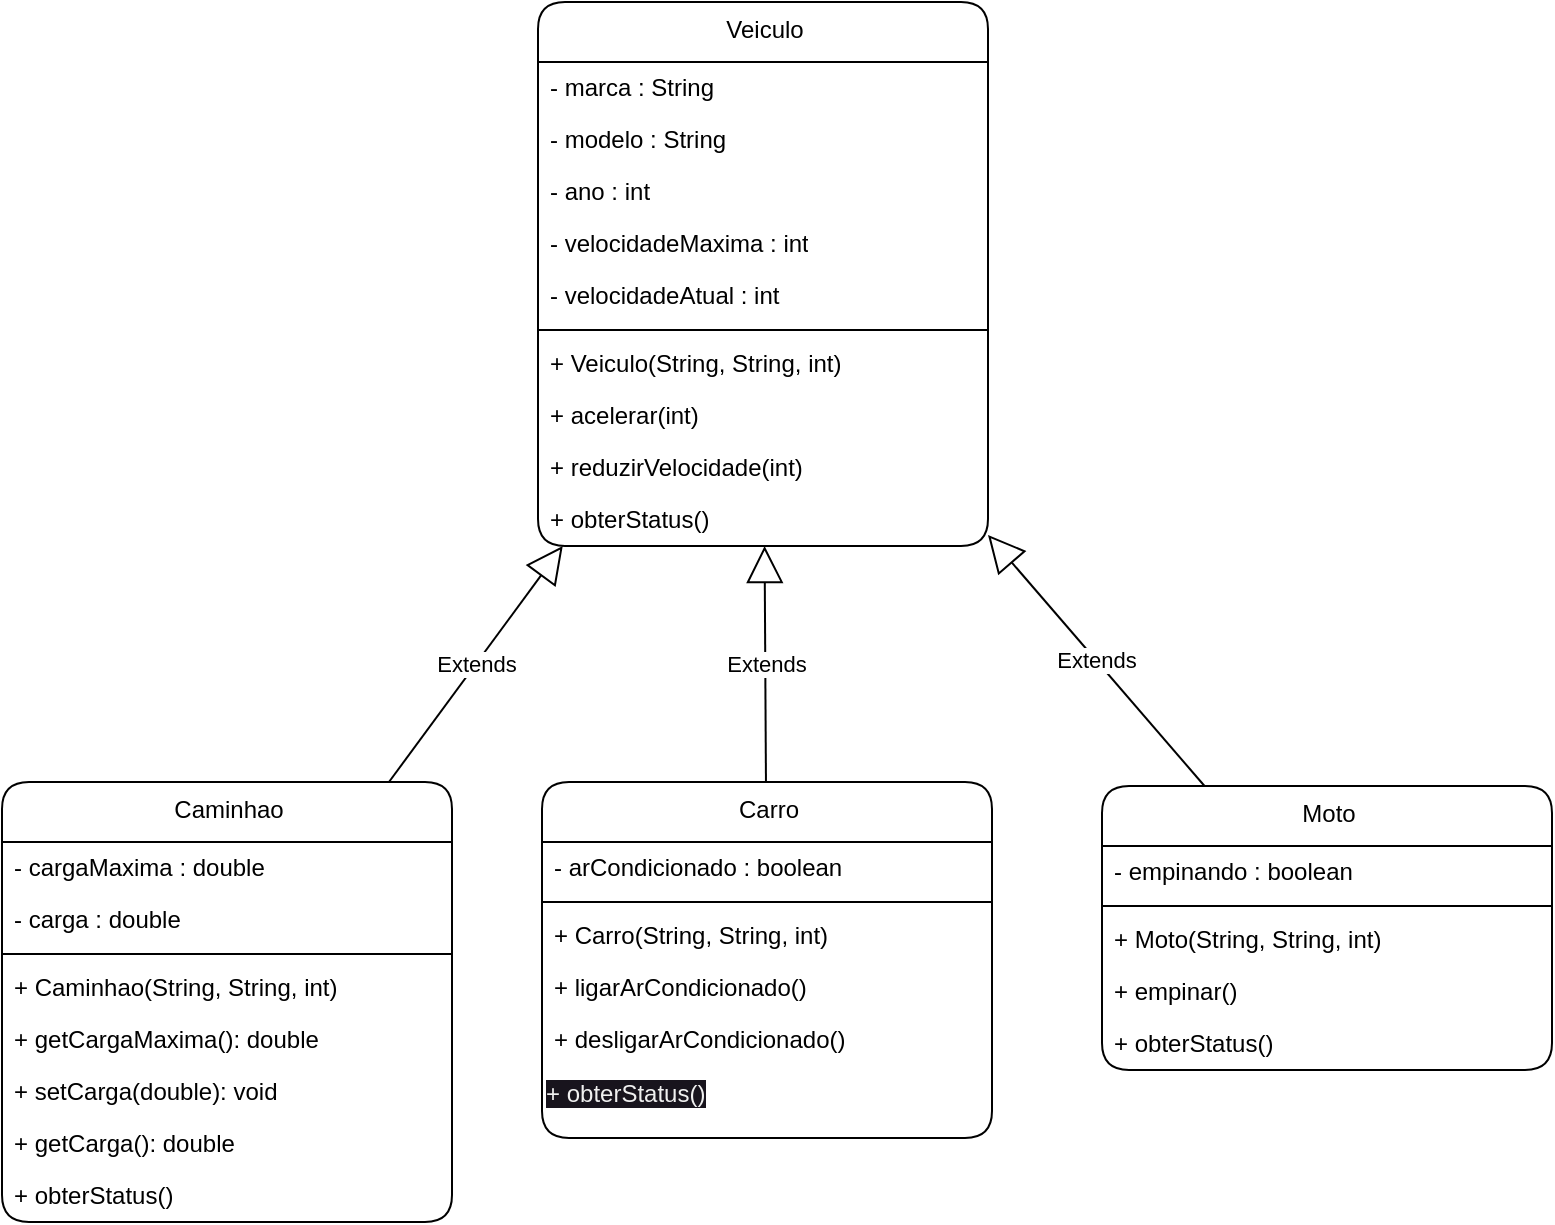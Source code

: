 <mxfile>
    <diagram id="trvBC6H5skII7hc3tFt0" name="Page-1">
        <mxGraphModel dx="764" dy="788" grid="0" gridSize="10" guides="1" tooltips="1" connect="1" arrows="1" fold="1" page="0" pageScale="1" pageWidth="850" pageHeight="1100" background="none" math="0" shadow="0">
            <root>
                <mxCell id="0"/>
                <mxCell id="1" parent="0"/>
                <mxCell id="2" value="Caminhao" style="swimlane;fontStyle=0;align=center;verticalAlign=top;childLayout=stackLayout;horizontal=1;startSize=30;horizontalStack=0;resizeParent=1;resizeParentMax=0;resizeLast=0;collapsible=0;marginBottom=0;html=1;rounded=1;" parent="1" vertex="1">
                    <mxGeometry x="50" y="80" width="225" height="220" as="geometry"/>
                </mxCell>
                <mxCell id="3" value="- cargaMaxima : double" style="text;html=1;strokeColor=none;fillColor=none;align=left;verticalAlign=middle;spacingLeft=4;spacingRight=4;overflow=hidden;rotatable=0;points=[[0,0.5],[1,0.5]];portConstraint=eastwest;rounded=1;" parent="2" vertex="1">
                    <mxGeometry y="30" width="225" height="26" as="geometry"/>
                </mxCell>
                <mxCell id="4" value="- carga : double" style="text;html=1;strokeColor=none;fillColor=none;align=left;verticalAlign=middle;spacingLeft=4;spacingRight=4;overflow=hidden;rotatable=0;points=[[0,0.5],[1,0.5]];portConstraint=eastwest;rounded=1;" parent="2" vertex="1">
                    <mxGeometry y="56" width="225" height="26" as="geometry"/>
                </mxCell>
                <mxCell id="5" style="line;strokeWidth=1;fillColor=none;align=left;verticalAlign=middle;spacingTop=-1;spacingLeft=3;spacingRight=3;rotatable=0;labelPosition=right;points=[];portConstraint=eastwest;rounded=1;" parent="2" vertex="1">
                    <mxGeometry y="82" width="225" height="8" as="geometry"/>
                </mxCell>
                <mxCell id="6" value="+ Caminhao(String, String, int)" style="text;html=1;strokeColor=none;fillColor=none;align=left;verticalAlign=middle;spacingLeft=4;spacingRight=4;overflow=hidden;rotatable=0;points=[[0,0.5],[1,0.5]];portConstraint=eastwest;rounded=1;" parent="2" vertex="1">
                    <mxGeometry y="90" width="225" height="26" as="geometry"/>
                </mxCell>
                <mxCell id="7" value="+ getCargaMaxima(): double" style="text;html=1;strokeColor=none;fillColor=none;align=left;verticalAlign=middle;spacingLeft=4;spacingRight=4;overflow=hidden;rotatable=0;points=[[0,0.5],[1,0.5]];portConstraint=eastwest;rounded=1;" parent="2" vertex="1">
                    <mxGeometry y="116" width="225" height="26" as="geometry"/>
                </mxCell>
                <mxCell id="8" value="+ setCarga(double): void" style="text;html=1;strokeColor=none;fillColor=none;align=left;verticalAlign=middle;spacingLeft=4;spacingRight=4;overflow=hidden;rotatable=0;points=[[0,0.5],[1,0.5]];portConstraint=eastwest;rounded=1;" parent="2" vertex="1">
                    <mxGeometry y="142" width="225" height="26" as="geometry"/>
                </mxCell>
                <mxCell id="9" value="+ getCarga(): double" style="text;html=1;strokeColor=none;fillColor=none;align=left;verticalAlign=middle;spacingLeft=4;spacingRight=4;overflow=hidden;rotatable=0;points=[[0,0.5],[1,0.5]];portConstraint=eastwest;rounded=1;" parent="2" vertex="1">
                    <mxGeometry y="168" width="225" height="26" as="geometry"/>
                </mxCell>
                <mxCell id="45" value="+ obterStatus()" style="text;html=1;strokeColor=none;fillColor=none;align=left;verticalAlign=middle;spacingLeft=4;spacingRight=4;overflow=hidden;rotatable=0;points=[[0,0.5],[1,0.5]];portConstraint=eastwest;rounded=1;" vertex="1" parent="2">
                    <mxGeometry y="194" width="225" height="26" as="geometry"/>
                </mxCell>
                <mxCell id="11" value="Carro" style="swimlane;fontStyle=0;align=center;verticalAlign=top;childLayout=stackLayout;horizontal=1;startSize=30;horizontalStack=0;resizeParent=1;resizeParentMax=0;resizeLast=0;collapsible=0;marginBottom=0;html=1;rounded=1;" parent="1" vertex="1">
                    <mxGeometry x="320" y="80" width="225" height="178" as="geometry"/>
                </mxCell>
                <mxCell id="12" value="- arCondicionado : boolean" style="text;html=1;strokeColor=none;fillColor=none;align=left;verticalAlign=middle;spacingLeft=4;spacingRight=4;overflow=hidden;rotatable=0;points=[[0,0.5],[1,0.5]];portConstraint=eastwest;rounded=1;" parent="11" vertex="1">
                    <mxGeometry y="30" width="225" height="26" as="geometry"/>
                </mxCell>
                <mxCell id="13" style="line;strokeWidth=1;fillColor=none;align=left;verticalAlign=middle;spacingTop=-1;spacingLeft=3;spacingRight=3;rotatable=0;labelPosition=right;points=[];portConstraint=eastwest;rounded=1;" parent="11" vertex="1">
                    <mxGeometry y="56" width="225" height="8" as="geometry"/>
                </mxCell>
                <mxCell id="14" value="+ Carro(String, String, int)" style="text;html=1;strokeColor=none;fillColor=none;align=left;verticalAlign=middle;spacingLeft=4;spacingRight=4;overflow=hidden;rotatable=0;points=[[0,0.5],[1,0.5]];portConstraint=eastwest;rounded=1;" parent="11" vertex="1">
                    <mxGeometry y="64" width="225" height="26" as="geometry"/>
                </mxCell>
                <mxCell id="47" value="+ ligarArCondicionado()" style="text;html=1;strokeColor=none;fillColor=none;align=left;verticalAlign=middle;spacingLeft=4;spacingRight=4;overflow=hidden;rotatable=0;points=[[0,0.5],[1,0.5]];portConstraint=eastwest;rounded=1;" vertex="1" parent="11">
                    <mxGeometry y="90" width="225" height="26" as="geometry"/>
                </mxCell>
                <mxCell id="44" value="+ desligarArCondicionado()" style="text;html=1;strokeColor=none;fillColor=none;align=left;verticalAlign=middle;spacingLeft=4;spacingRight=4;overflow=hidden;rotatable=0;points=[[0,0.5],[1,0.5]];portConstraint=eastwest;rounded=1;" vertex="1" parent="11">
                    <mxGeometry y="116" width="225" height="26" as="geometry"/>
                </mxCell>
                <mxCell id="46" value="&lt;span style=&quot;color: rgb(240, 240, 240); font-family: Helvetica; font-size: 12px; font-style: normal; font-variant-ligatures: normal; font-variant-caps: normal; font-weight: 400; letter-spacing: normal; orphans: 2; text-align: left; text-indent: 0px; text-transform: none; widows: 2; word-spacing: 0px; -webkit-text-stroke-width: 0px; background-color: rgb(24, 20, 29); text-decoration-thickness: initial; text-decoration-style: initial; text-decoration-color: initial; float: none; display: inline !important;&quot;&gt;+ obterStatus()&lt;/span&gt;" style="text;whiteSpace=wrap;html=1;" vertex="1" parent="11">
                    <mxGeometry y="142" width="225" height="36" as="geometry"/>
                </mxCell>
                <mxCell id="18" value="Moto" style="swimlane;fontStyle=0;align=center;verticalAlign=top;childLayout=stackLayout;horizontal=1;startSize=30;horizontalStack=0;resizeParent=1;resizeParentMax=0;resizeLast=0;collapsible=0;marginBottom=0;html=1;rounded=1;" parent="1" vertex="1">
                    <mxGeometry x="600" y="82" width="225" height="142" as="geometry"/>
                </mxCell>
                <mxCell id="19" value="- empinando : boolean" style="text;html=1;strokeColor=none;fillColor=none;align=left;verticalAlign=middle;spacingLeft=4;spacingRight=4;overflow=hidden;rotatable=0;points=[[0,0.5],[1,0.5]];portConstraint=eastwest;rounded=1;" parent="18" vertex="1">
                    <mxGeometry y="30" width="225" height="26" as="geometry"/>
                </mxCell>
                <mxCell id="20" style="line;strokeWidth=1;fillColor=none;align=left;verticalAlign=middle;spacingTop=-1;spacingLeft=3;spacingRight=3;rotatable=0;labelPosition=right;points=[];portConstraint=eastwest;rounded=1;" parent="18" vertex="1">
                    <mxGeometry y="56" width="225" height="8" as="geometry"/>
                </mxCell>
                <mxCell id="21" value="+ Moto(String, String, int)" style="text;html=1;strokeColor=none;fillColor=none;align=left;verticalAlign=middle;spacingLeft=4;spacingRight=4;overflow=hidden;rotatable=0;points=[[0,0.5],[1,0.5]];portConstraint=eastwest;rounded=1;" parent="18" vertex="1">
                    <mxGeometry y="64" width="225" height="26" as="geometry"/>
                </mxCell>
                <mxCell id="48" value="+ empinar()" style="text;html=1;strokeColor=none;fillColor=none;align=left;verticalAlign=middle;spacingLeft=4;spacingRight=4;overflow=hidden;rotatable=0;points=[[0,0.5],[1,0.5]];portConstraint=eastwest;rounded=1;" vertex="1" parent="18">
                    <mxGeometry y="90" width="225" height="26" as="geometry"/>
                </mxCell>
                <mxCell id="43" value="+ obterStatus()" style="text;html=1;strokeColor=none;fillColor=none;align=left;verticalAlign=middle;spacingLeft=4;spacingRight=4;overflow=hidden;rotatable=0;points=[[0,0.5],[1,0.5]];portConstraint=eastwest;rounded=1;" vertex="1" parent="18">
                    <mxGeometry y="116" width="225" height="26" as="geometry"/>
                </mxCell>
                <mxCell id="24" value="Veiculo" style="swimlane;fontStyle=0;align=center;verticalAlign=top;childLayout=stackLayout;horizontal=1;startSize=30;horizontalStack=0;resizeParent=1;resizeParentMax=0;resizeLast=0;collapsible=0;marginBottom=0;html=1;rounded=1;" parent="1" vertex="1">
                    <mxGeometry x="318" y="-310" width="225" height="272" as="geometry"/>
                </mxCell>
                <mxCell id="25" value="- marca : String" style="text;html=1;strokeColor=none;fillColor=none;align=left;verticalAlign=middle;spacingLeft=4;spacingRight=4;overflow=hidden;rotatable=0;points=[[0,0.5],[1,0.5]];portConstraint=eastwest;rounded=1;" parent="24" vertex="1">
                    <mxGeometry y="30" width="225" height="26" as="geometry"/>
                </mxCell>
                <mxCell id="26" value="- modelo : String" style="text;html=1;strokeColor=none;fillColor=none;align=left;verticalAlign=middle;spacingLeft=4;spacingRight=4;overflow=hidden;rotatable=0;points=[[0,0.5],[1,0.5]];portConstraint=eastwest;rounded=1;" parent="24" vertex="1">
                    <mxGeometry y="56" width="225" height="26" as="geometry"/>
                </mxCell>
                <mxCell id="27" value="- ano : int" style="text;html=1;strokeColor=none;fillColor=none;align=left;verticalAlign=middle;spacingLeft=4;spacingRight=4;overflow=hidden;rotatable=0;points=[[0,0.5],[1,0.5]];portConstraint=eastwest;rounded=1;" parent="24" vertex="1">
                    <mxGeometry y="82" width="225" height="26" as="geometry"/>
                </mxCell>
                <mxCell id="28" value="- velocidadeMaxima : int" style="text;html=1;strokeColor=none;fillColor=none;align=left;verticalAlign=middle;spacingLeft=4;spacingRight=4;overflow=hidden;rotatable=0;points=[[0,0.5],[1,0.5]];portConstraint=eastwest;rounded=1;" parent="24" vertex="1">
                    <mxGeometry y="108" width="225" height="26" as="geometry"/>
                </mxCell>
                <mxCell id="29" value="- velocidadeAtual : int" style="text;html=1;strokeColor=none;fillColor=none;align=left;verticalAlign=middle;spacingLeft=4;spacingRight=4;overflow=hidden;rotatable=0;points=[[0,0.5],[1,0.5]];portConstraint=eastwest;rounded=1;" parent="24" vertex="1">
                    <mxGeometry y="134" width="225" height="26" as="geometry"/>
                </mxCell>
                <mxCell id="30" style="line;strokeWidth=1;fillColor=none;align=left;verticalAlign=middle;spacingTop=-1;spacingLeft=3;spacingRight=3;rotatable=0;labelPosition=right;points=[];portConstraint=eastwest;rounded=1;" parent="24" vertex="1">
                    <mxGeometry y="160" width="225" height="8" as="geometry"/>
                </mxCell>
                <mxCell id="40" value="+ Veiculo(String, String, int)" style="text;html=1;strokeColor=none;fillColor=none;align=left;verticalAlign=middle;spacingLeft=4;spacingRight=4;overflow=hidden;rotatable=0;points=[[0,0.5],[1,0.5]];portConstraint=eastwest;rounded=1;" vertex="1" parent="24">
                    <mxGeometry y="168" width="225" height="26" as="geometry"/>
                </mxCell>
                <mxCell id="31" value="+ acelerar(int)" style="text;html=1;strokeColor=none;fillColor=none;align=left;verticalAlign=middle;spacingLeft=4;spacingRight=4;overflow=hidden;rotatable=0;points=[[0,0.5],[1,0.5]];portConstraint=eastwest;rounded=1;" parent="24" vertex="1">
                    <mxGeometry y="194" width="225" height="26" as="geometry"/>
                </mxCell>
                <mxCell id="42" value="+ reduzirVelocidade(int)" style="text;html=1;strokeColor=none;fillColor=none;align=left;verticalAlign=middle;spacingLeft=4;spacingRight=4;overflow=hidden;rotatable=0;points=[[0,0.5],[1,0.5]];portConstraint=eastwest;rounded=1;" vertex="1" parent="24">
                    <mxGeometry y="220" width="225" height="26" as="geometry"/>
                </mxCell>
                <mxCell id="41" value="+ obterStatus()" style="text;html=1;strokeColor=none;fillColor=none;align=left;verticalAlign=middle;spacingLeft=4;spacingRight=4;overflow=hidden;rotatable=0;points=[[0,0.5],[1,0.5]];portConstraint=eastwest;rounded=1;" vertex="1" parent="24">
                    <mxGeometry y="246" width="225" height="26" as="geometry"/>
                </mxCell>
                <mxCell id="32" value="Extends" style="endArrow=block;endSize=16;endFill=0;html=1;rounded=1;" parent="1" source="2" target="24" edge="1">
                    <mxGeometry width="160" relative="1" as="geometry"/>
                </mxCell>
                <mxCell id="33" value="Extends" style="endArrow=block;endSize=16;endFill=0;html=1;rounded=1;" parent="1" source="11" target="24" edge="1">
                    <mxGeometry width="160" relative="1" as="geometry"/>
                </mxCell>
                <mxCell id="34" value="Extends" style="endArrow=block;endSize=16;endFill=0;html=1;rounded=1;" parent="1" source="18" target="24" edge="1">
                    <mxGeometry width="160" relative="1" as="geometry"/>
                </mxCell>
            </root>
        </mxGraphModel>
    </diagram>
</mxfile>